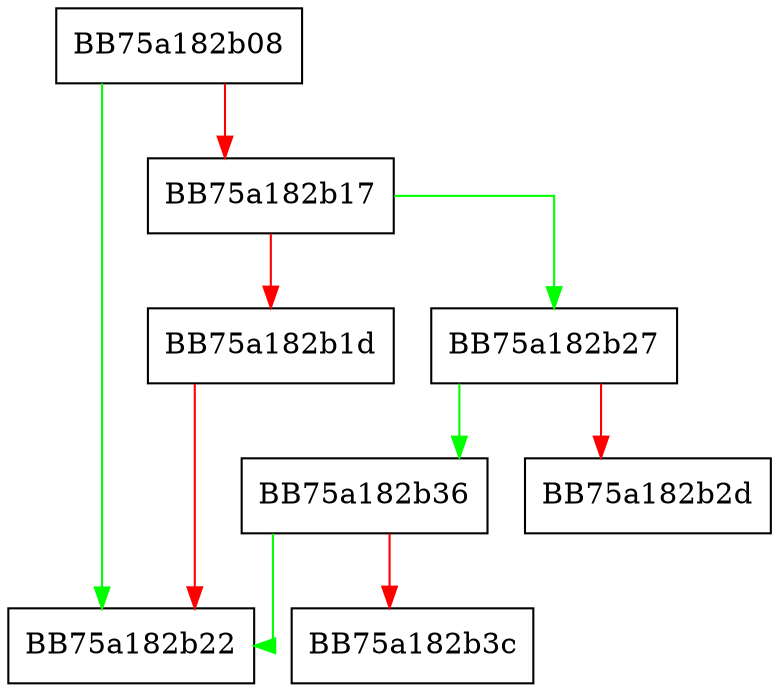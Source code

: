 digraph _Destroy {
  node [shape="box"];
  graph [splines=ortho];
  BB75a182b08 -> BB75a182b22 [color="green"];
  BB75a182b08 -> BB75a182b17 [color="red"];
  BB75a182b17 -> BB75a182b27 [color="green"];
  BB75a182b17 -> BB75a182b1d [color="red"];
  BB75a182b1d -> BB75a182b22 [color="red"];
  BB75a182b27 -> BB75a182b36 [color="green"];
  BB75a182b27 -> BB75a182b2d [color="red"];
  BB75a182b36 -> BB75a182b22 [color="green"];
  BB75a182b36 -> BB75a182b3c [color="red"];
}